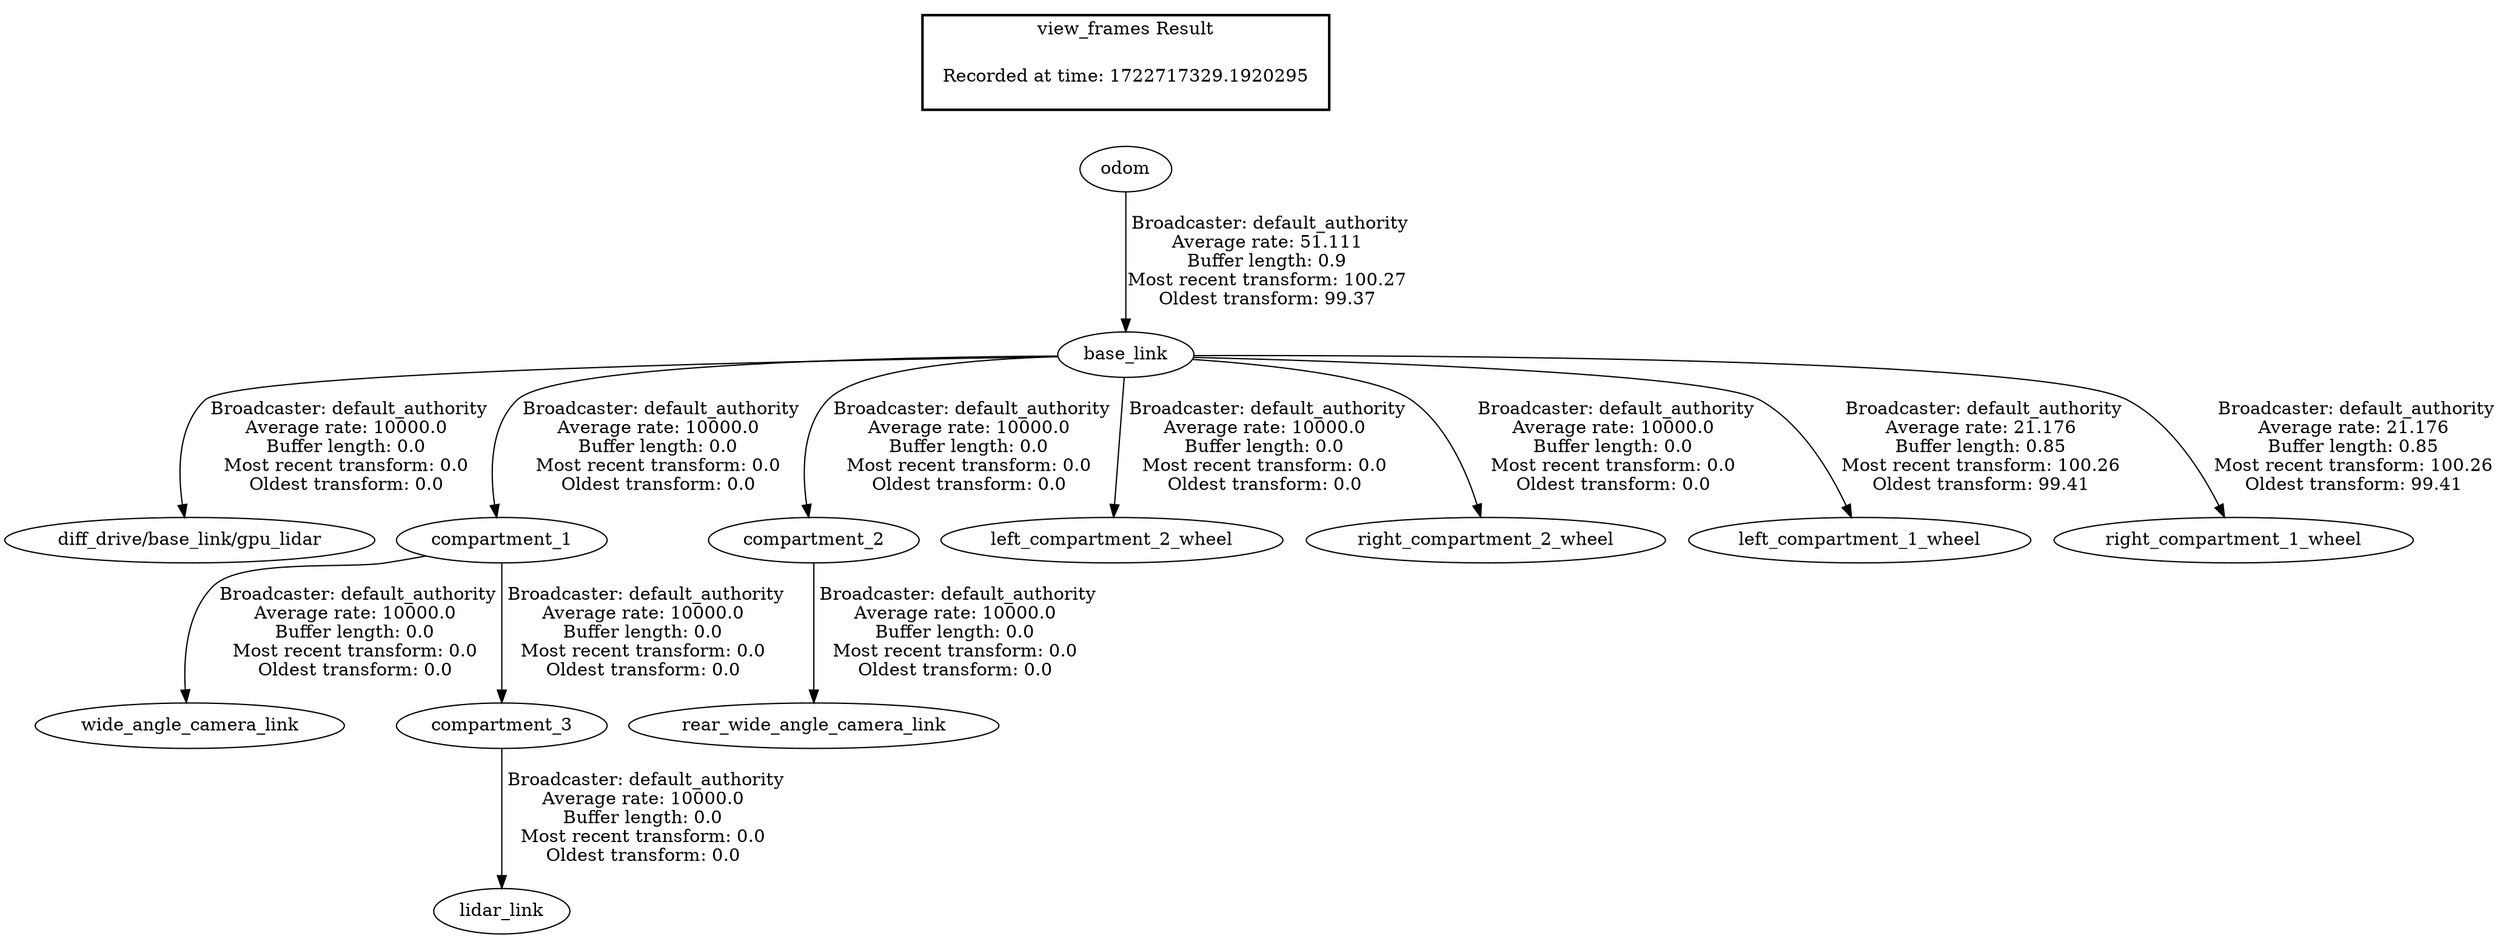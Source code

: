 digraph G {
"odom" -> "base_link"[label=" Broadcaster: default_authority\nAverage rate: 51.111\nBuffer length: 0.9\nMost recent transform: 100.27\nOldest transform: 99.37\n"];
"base_link" -> "diff_drive/base_link/gpu_lidar"[label=" Broadcaster: default_authority\nAverage rate: 10000.0\nBuffer length: 0.0\nMost recent transform: 0.0\nOldest transform: 0.0\n"];
"base_link" -> "compartment_1"[label=" Broadcaster: default_authority\nAverage rate: 10000.0\nBuffer length: 0.0\nMost recent transform: 0.0\nOldest transform: 0.0\n"];
"base_link" -> "compartment_2"[label=" Broadcaster: default_authority\nAverage rate: 10000.0\nBuffer length: 0.0\nMost recent transform: 0.0\nOldest transform: 0.0\n"];
"base_link" -> "left_compartment_2_wheel"[label=" Broadcaster: default_authority\nAverage rate: 10000.0\nBuffer length: 0.0\nMost recent transform: 0.0\nOldest transform: 0.0\n"];
"base_link" -> "right_compartment_2_wheel"[label=" Broadcaster: default_authority\nAverage rate: 10000.0\nBuffer length: 0.0\nMost recent transform: 0.0\nOldest transform: 0.0\n"];
"compartment_1" -> "wide_angle_camera_link"[label=" Broadcaster: default_authority\nAverage rate: 10000.0\nBuffer length: 0.0\nMost recent transform: 0.0\nOldest transform: 0.0\n"];
"compartment_1" -> "compartment_3"[label=" Broadcaster: default_authority\nAverage rate: 10000.0\nBuffer length: 0.0\nMost recent transform: 0.0\nOldest transform: 0.0\n"];
"compartment_2" -> "rear_wide_angle_camera_link"[label=" Broadcaster: default_authority\nAverage rate: 10000.0\nBuffer length: 0.0\nMost recent transform: 0.0\nOldest transform: 0.0\n"];
"compartment_3" -> "lidar_link"[label=" Broadcaster: default_authority\nAverage rate: 10000.0\nBuffer length: 0.0\nMost recent transform: 0.0\nOldest transform: 0.0\n"];
"base_link" -> "left_compartment_1_wheel"[label=" Broadcaster: default_authority\nAverage rate: 21.176\nBuffer length: 0.85\nMost recent transform: 100.26\nOldest transform: 99.41\n"];
"base_link" -> "right_compartment_1_wheel"[label=" Broadcaster: default_authority\nAverage rate: 21.176\nBuffer length: 0.85\nMost recent transform: 100.26\nOldest transform: 99.41\n"];
edge [style=invis];
 subgraph cluster_legend { style=bold; color=black; label ="view_frames Result";
"Recorded at time: 1722717329.1920295"[ shape=plaintext ] ;
}->"odom";
}